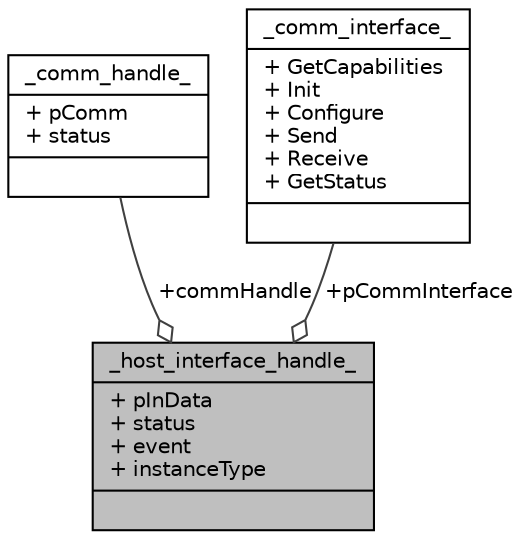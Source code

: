 digraph "_host_interface_handle_"
{
  edge [fontname="Helvetica",fontsize="10",labelfontname="Helvetica",labelfontsize="10"];
  node [fontname="Helvetica",fontsize="10",shape=record];
  Node1 [label="{_host_interface_handle_\n|+ pInData\l+ status\l+ event\l+ instanceType\l|}",height=0.2,width=0.4,color="black", fillcolor="grey75", style="filled", fontcolor="black"];
  Node2 -> Node1 [color="grey25",fontsize="10",style="solid",label=" +commHandle" ,arrowhead="odiamond",fontname="Helvetica"];
  Node2 [label="{_comm_handle_\n|+ pComm\l+ status\l|}",height=0.2,width=0.4,color="black", fillcolor="white", style="filled",URL="$struct__comm__handle__.html"];
  Node3 -> Node1 [color="grey25",fontsize="10",style="solid",label=" +pCommInterface" ,arrowhead="odiamond",fontname="Helvetica"];
  Node3 [label="{_comm_interface_\n|+ GetCapabilities\l+ Init\l+ Configure\l+ Send\l+ Receive\l+ GetStatus\l|}",height=0.2,width=0.4,color="black", fillcolor="white", style="filled",URL="$struct__comm__interface__.html"];
}

